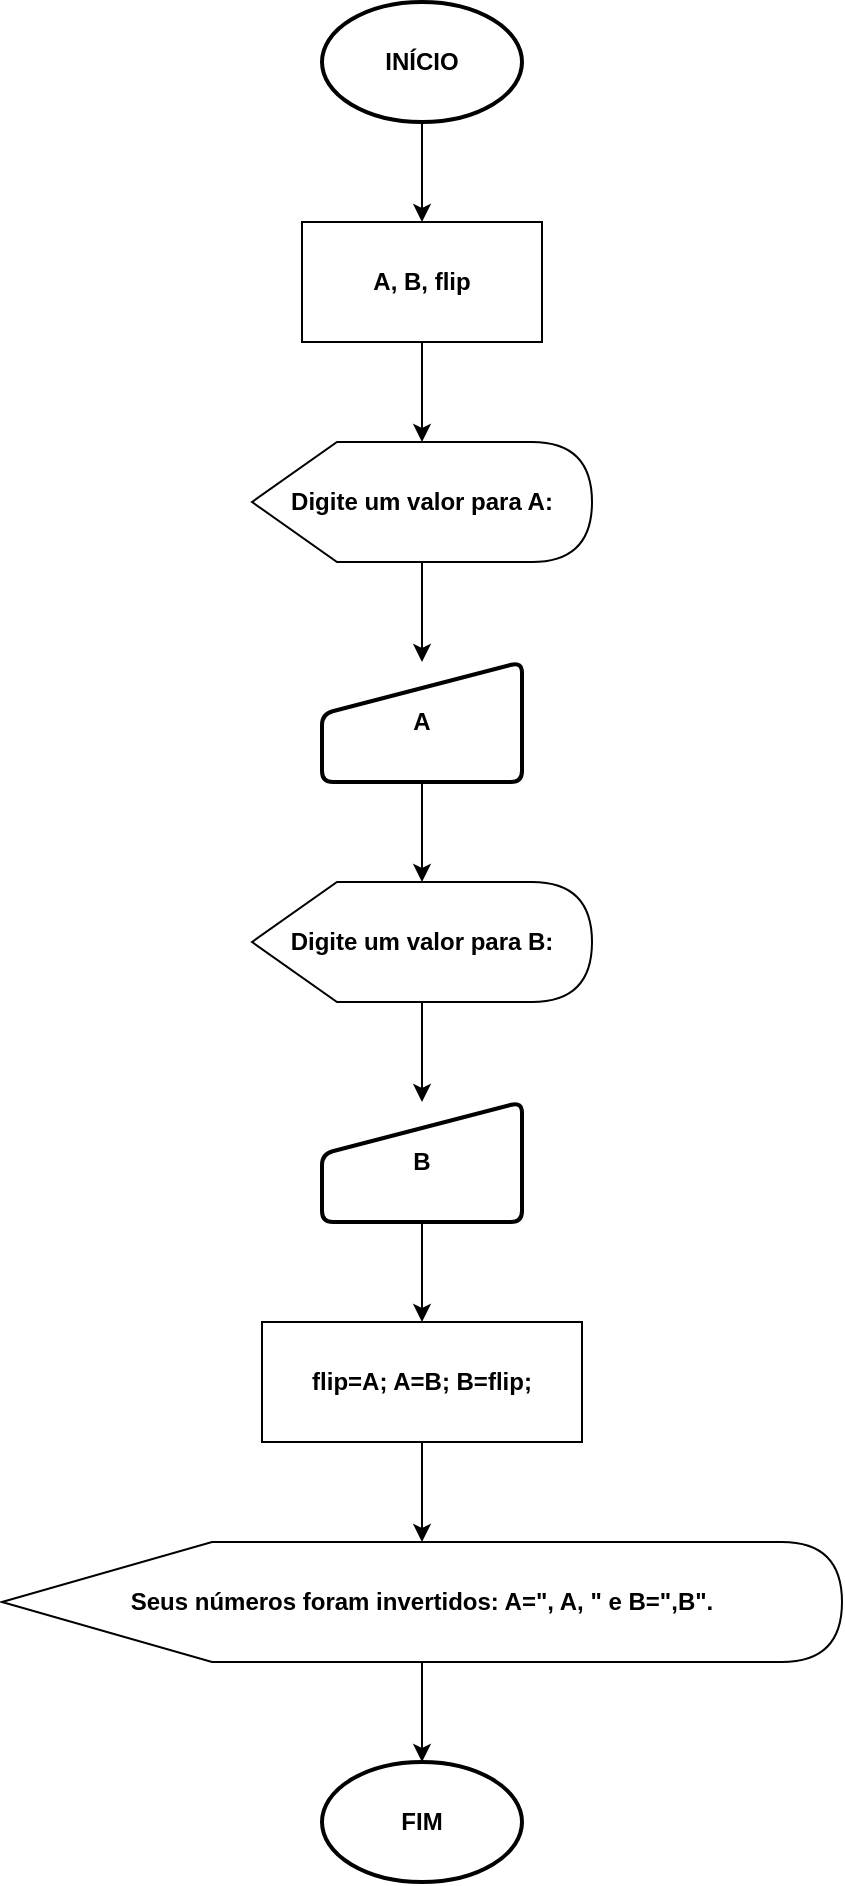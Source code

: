<mxfile version="13.10.1" type="device"><diagram id="u_FaZ-h-9uqeIwLRLj5G" name="Page-1"><mxGraphModel dx="700" dy="704" grid="1" gridSize="10" guides="1" tooltips="1" connect="1" arrows="1" fold="1" page="1" pageScale="1" pageWidth="827" pageHeight="1169" math="0" shadow="0"><root><mxCell id="0"/><mxCell id="1" parent="0"/><mxCell id="PWxMotI8IIqgIPWOWECb-15" style="edgeStyle=orthogonalEdgeStyle;rounded=0;orthogonalLoop=1;jettySize=auto;html=1;" edge="1" parent="1" source="PWxMotI8IIqgIPWOWECb-3" target="PWxMotI8IIqgIPWOWECb-14"><mxGeometry relative="1" as="geometry"/></mxCell><mxCell id="PWxMotI8IIqgIPWOWECb-3" value="INÍCIO" style="strokeWidth=2;html=1;shape=mxgraph.flowchart.start_1;whiteSpace=wrap;fontStyle=1" vertex="1" parent="1"><mxGeometry x="364" y="120" width="100" height="60" as="geometry"/></mxCell><mxCell id="PWxMotI8IIqgIPWOWECb-17" value="" style="edgeStyle=orthogonalEdgeStyle;rounded=0;orthogonalLoop=1;jettySize=auto;html=1;" edge="1" parent="1" source="PWxMotI8IIqgIPWOWECb-14" target="PWxMotI8IIqgIPWOWECb-16"><mxGeometry relative="1" as="geometry"/></mxCell><mxCell id="PWxMotI8IIqgIPWOWECb-14" value="A, B, flip" style="rounded=0;whiteSpace=wrap;html=1;fontStyle=1" vertex="1" parent="1"><mxGeometry x="354" y="230" width="120" height="60" as="geometry"/></mxCell><mxCell id="PWxMotI8IIqgIPWOWECb-19" value="" style="edgeStyle=orthogonalEdgeStyle;rounded=0;orthogonalLoop=1;jettySize=auto;html=1;" edge="1" parent="1" source="PWxMotI8IIqgIPWOWECb-16" target="PWxMotI8IIqgIPWOWECb-18"><mxGeometry relative="1" as="geometry"/></mxCell><mxCell id="PWxMotI8IIqgIPWOWECb-16" value="Digite um valor para A:" style="shape=display;whiteSpace=wrap;html=1;fontStyle=1" vertex="1" parent="1"><mxGeometry x="329" y="340" width="170" height="60" as="geometry"/></mxCell><mxCell id="PWxMotI8IIqgIPWOWECb-21" value="" style="edgeStyle=orthogonalEdgeStyle;rounded=0;orthogonalLoop=1;jettySize=auto;html=1;" edge="1" parent="1" source="PWxMotI8IIqgIPWOWECb-18" target="PWxMotI8IIqgIPWOWECb-20"><mxGeometry relative="1" as="geometry"/></mxCell><mxCell id="PWxMotI8IIqgIPWOWECb-18" value="A" style="html=1;strokeWidth=2;shape=manualInput;whiteSpace=wrap;rounded=1;size=26;arcSize=11;fontStyle=1" vertex="1" parent="1"><mxGeometry x="364" y="450" width="100" height="60" as="geometry"/></mxCell><mxCell id="PWxMotI8IIqgIPWOWECb-23" value="" style="edgeStyle=orthogonalEdgeStyle;rounded=0;orthogonalLoop=1;jettySize=auto;html=1;" edge="1" parent="1" source="PWxMotI8IIqgIPWOWECb-20" target="PWxMotI8IIqgIPWOWECb-22"><mxGeometry relative="1" as="geometry"/></mxCell><mxCell id="PWxMotI8IIqgIPWOWECb-20" value="Digite um valor para B:" style="shape=display;whiteSpace=wrap;html=1;fontStyle=1" vertex="1" parent="1"><mxGeometry x="329" y="560" width="170" height="60" as="geometry"/></mxCell><mxCell id="PWxMotI8IIqgIPWOWECb-25" value="" style="edgeStyle=orthogonalEdgeStyle;rounded=0;orthogonalLoop=1;jettySize=auto;html=1;" edge="1" parent="1" source="PWxMotI8IIqgIPWOWECb-22" target="PWxMotI8IIqgIPWOWECb-24"><mxGeometry relative="1" as="geometry"/></mxCell><mxCell id="PWxMotI8IIqgIPWOWECb-22" value="B" style="html=1;strokeWidth=2;shape=manualInput;whiteSpace=wrap;rounded=1;size=26;arcSize=11;fontStyle=1" vertex="1" parent="1"><mxGeometry x="364" y="670" width="100" height="60" as="geometry"/></mxCell><mxCell id="PWxMotI8IIqgIPWOWECb-27" value="" style="edgeStyle=orthogonalEdgeStyle;rounded=0;orthogonalLoop=1;jettySize=auto;html=1;" edge="1" parent="1" source="PWxMotI8IIqgIPWOWECb-24" target="PWxMotI8IIqgIPWOWECb-26"><mxGeometry relative="1" as="geometry"/></mxCell><mxCell id="PWxMotI8IIqgIPWOWECb-24" value="flip=A; A=B; B=flip;" style="rounded=0;whiteSpace=wrap;html=1;fontStyle=1" vertex="1" parent="1"><mxGeometry x="334" y="780" width="160" height="60" as="geometry"/></mxCell><mxCell id="PWxMotI8IIqgIPWOWECb-31" value="" style="edgeStyle=orthogonalEdgeStyle;rounded=0;orthogonalLoop=1;jettySize=auto;html=1;" edge="1" parent="1" source="PWxMotI8IIqgIPWOWECb-26" target="PWxMotI8IIqgIPWOWECb-30"><mxGeometry relative="1" as="geometry"/></mxCell><mxCell id="PWxMotI8IIqgIPWOWECb-26" value="Seus números foram invertidos: A=&quot;, A, &quot; e B=&quot;,B&quot;." style="shape=display;whiteSpace=wrap;html=1;fontStyle=1;align=center;spacing=2;" vertex="1" parent="1"><mxGeometry x="204" y="890" width="420" height="60" as="geometry"/></mxCell><mxCell id="PWxMotI8IIqgIPWOWECb-30" value="FIM" style="strokeWidth=2;html=1;shape=mxgraph.flowchart.start_1;whiteSpace=wrap;fontStyle=1" vertex="1" parent="1"><mxGeometry x="364" y="1000" width="100" height="60" as="geometry"/></mxCell></root></mxGraphModel></diagram></mxfile>